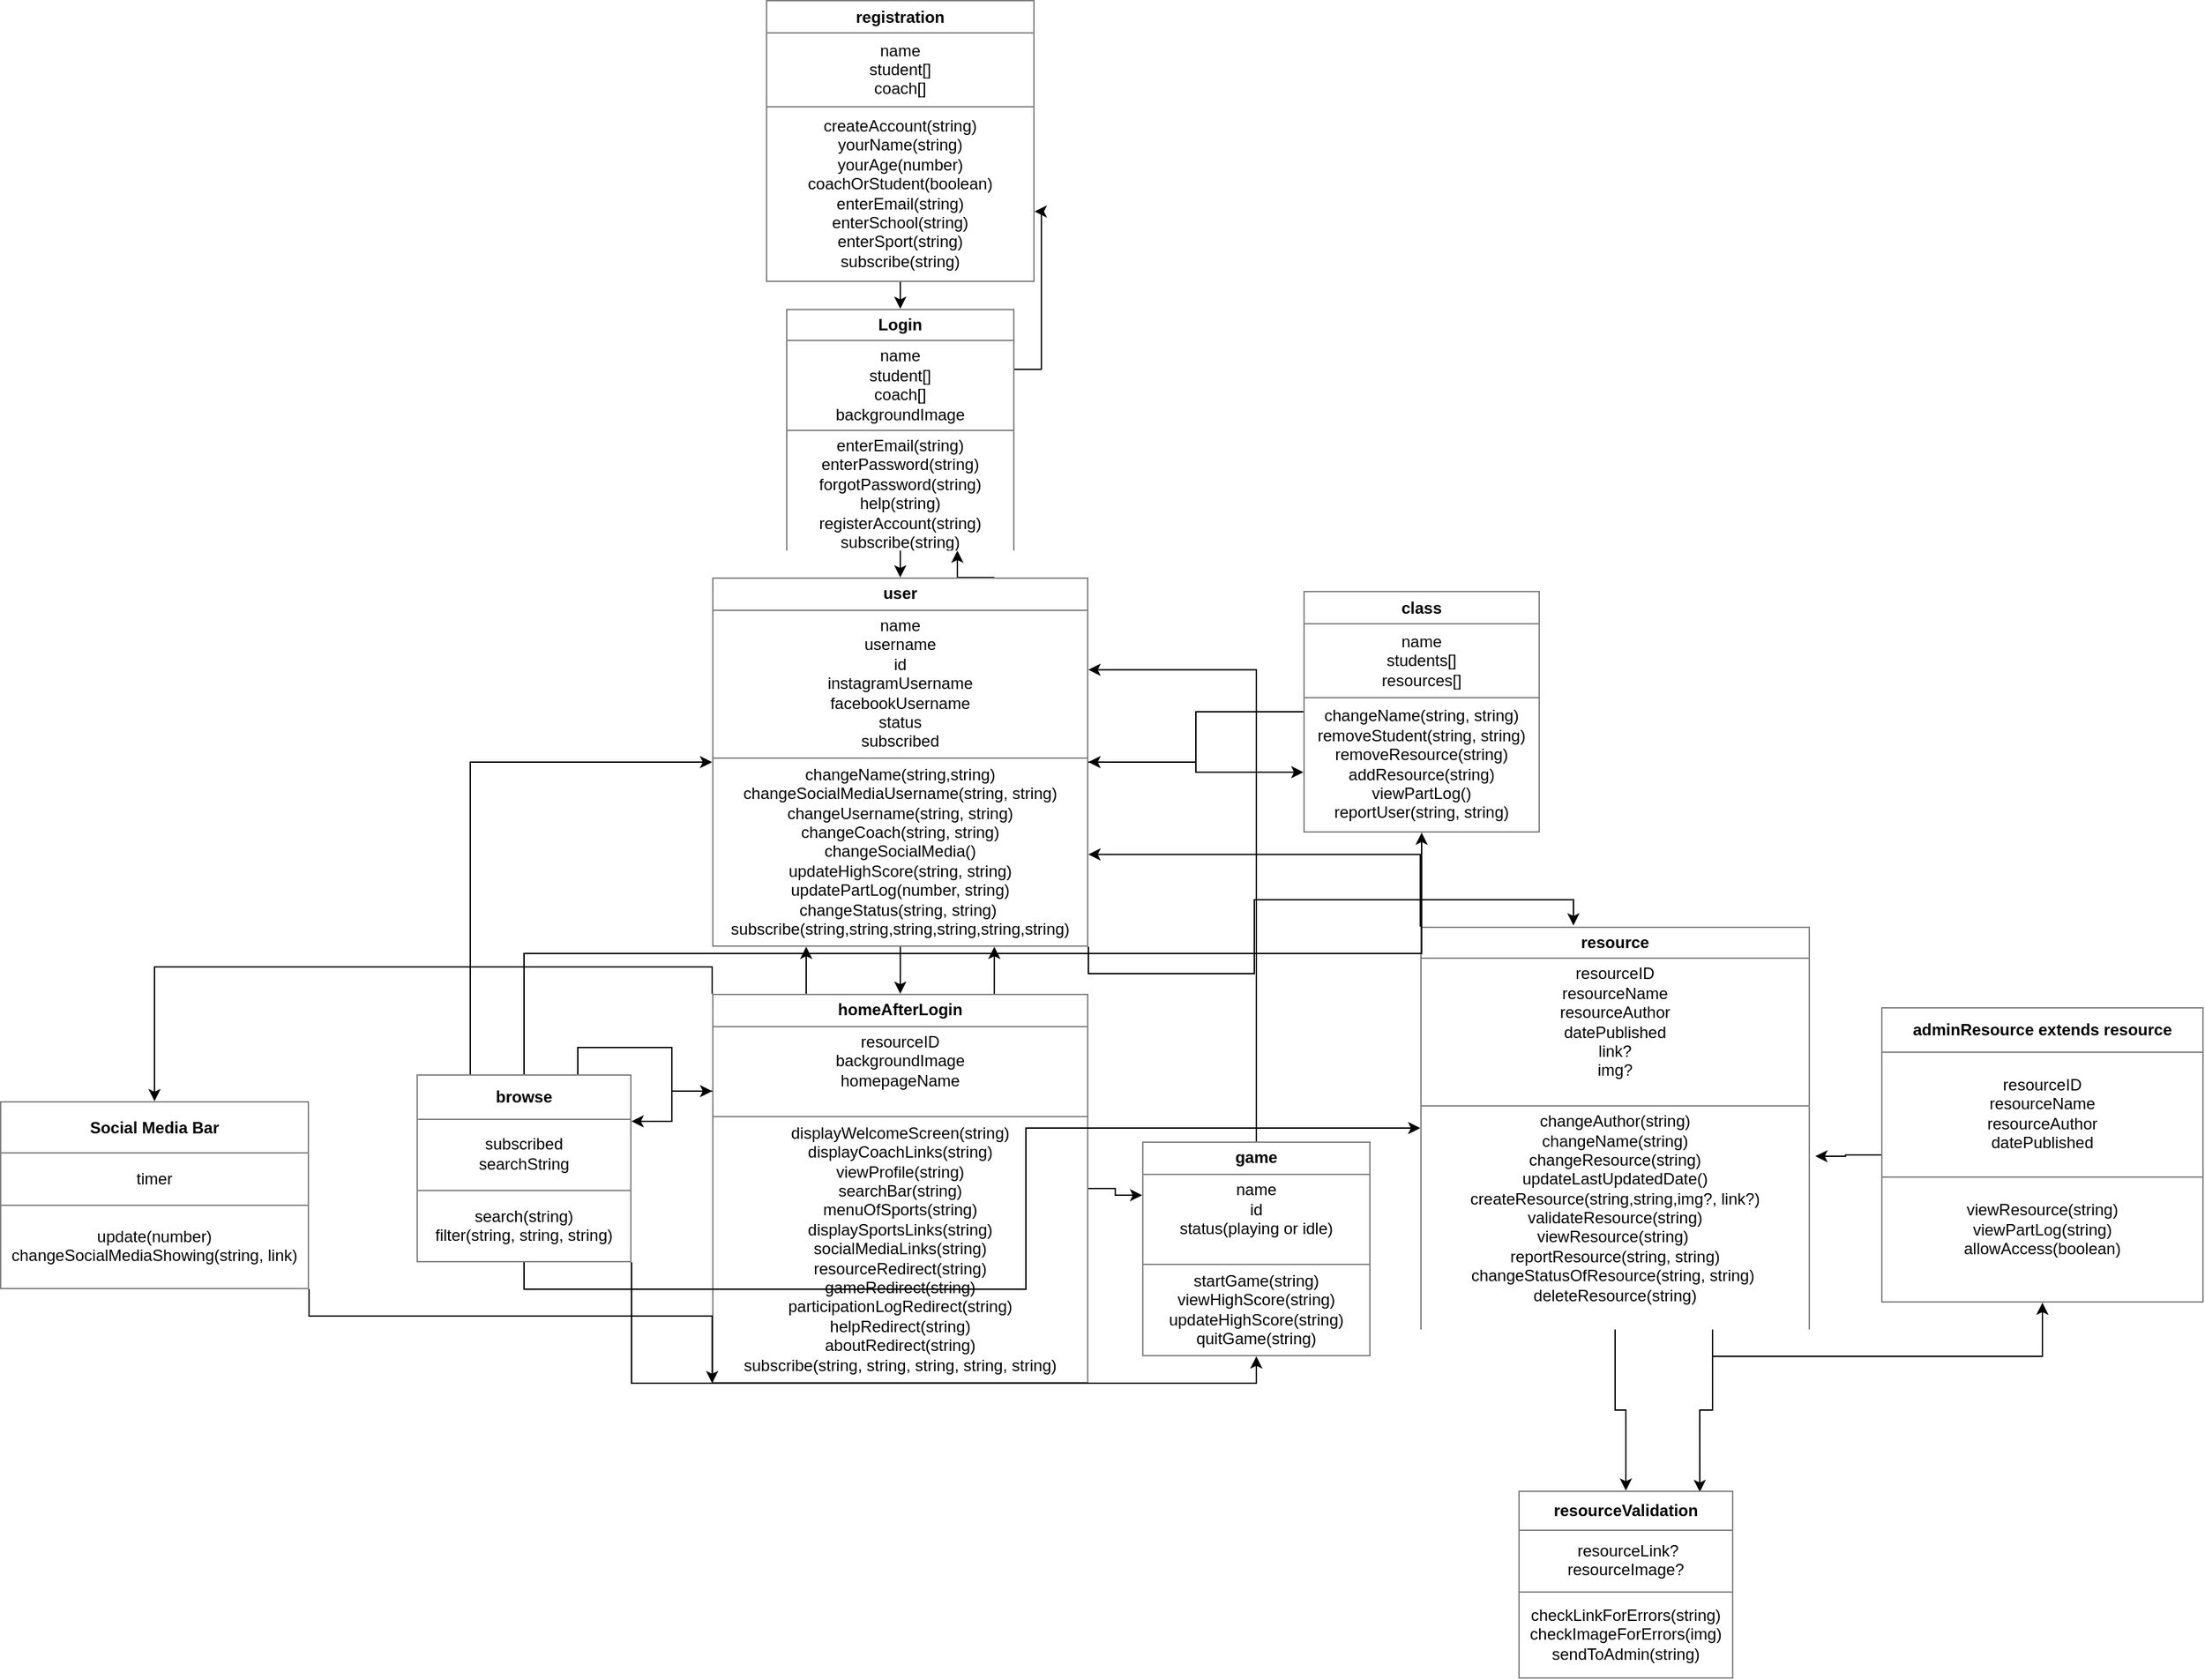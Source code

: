 <mxfile version="14.3.2" type="google"><diagram id="C5RBs43oDa-KdzZeNtuy" name="Page-1"><mxGraphModel dx="2719" dy="2415" grid="1" gridSize="10" guides="1" tooltips="1" connect="1" arrows="1" fold="1" page="1" pageScale="1" pageWidth="827" pageHeight="1169" math="0" shadow="0"><root><mxCell id="WIyWlLk6GJQsqaUBKTNV-0"/><mxCell id="WIyWlLk6GJQsqaUBKTNV-1" parent="WIyWlLk6GJQsqaUBKTNV-0"/><mxCell id="9oPojwKNbBBkSETJFmBy-24" style="edgeStyle=orthogonalEdgeStyle;rounded=0;orthogonalLoop=1;jettySize=auto;html=1;exitX=0;exitY=0;exitDx=0;exitDy=0;entryX=1;entryY=0.75;entryDx=0;entryDy=0;" edge="1" parent="WIyWlLk6GJQsqaUBKTNV-1" source="9oPojwKNbBBkSETJFmBy-1" target="9oPojwKNbBBkSETJFmBy-5"><mxGeometry relative="1" as="geometry"/></mxCell><mxCell id="9oPojwKNbBBkSETJFmBy-36" style="edgeStyle=orthogonalEdgeStyle;rounded=0;orthogonalLoop=1;jettySize=auto;html=1;exitX=0.5;exitY=1;exitDx=0;exitDy=0;entryX=0.5;entryY=0;entryDx=0;entryDy=0;" edge="1" parent="WIyWlLk6GJQsqaUBKTNV-1" source="9oPojwKNbBBkSETJFmBy-1" target="9oPojwKNbBBkSETJFmBy-4"><mxGeometry relative="1" as="geometry"/></mxCell><mxCell id="9oPojwKNbBBkSETJFmBy-37" style="edgeStyle=orthogonalEdgeStyle;rounded=0;orthogonalLoop=1;jettySize=auto;html=1;exitX=0.75;exitY=1;exitDx=0;exitDy=0;entryX=0.5;entryY=1;entryDx=0;entryDy=0;" edge="1" parent="WIyWlLk6GJQsqaUBKTNV-1" source="9oPojwKNbBBkSETJFmBy-1" target="9EYFnKi9fyLaLpU3MHGi-0"><mxGeometry relative="1" as="geometry"/></mxCell><mxCell id="9oPojwKNbBBkSETJFmBy-39" style="edgeStyle=orthogonalEdgeStyle;rounded=0;orthogonalLoop=1;jettySize=auto;html=1;exitX=0.75;exitY=1;exitDx=0;exitDy=0;entryX=0.844;entryY=0.007;entryDx=0;entryDy=0;entryPerimeter=0;" edge="1" parent="WIyWlLk6GJQsqaUBKTNV-1" source="9oPojwKNbBBkSETJFmBy-1" target="9oPojwKNbBBkSETJFmBy-4"><mxGeometry relative="1" as="geometry"/></mxCell><mxCell id="9oPojwKNbBBkSETJFmBy-1" value="&lt;table style=&quot;width: 100% ; height: 100% ; border-collapse: collapse&quot; width=&quot;100%&quot; cellpadding=&quot;4&quot; border=&quot;1&quot;&gt;&lt;tbody&gt;&lt;tr&gt;&lt;th align=&quot;center&quot;&gt;resource&lt;br&gt;&lt;/th&gt;&lt;/tr&gt;&lt;tr&gt;&lt;td align=&quot;center&quot;&gt;resourceID&lt;br&gt;resourceName&lt;br&gt;resourceAuthor&lt;br&gt;datePublished &lt;br&gt;link? &lt;br&gt;img? &lt;br&gt;&lt;br&gt;&lt;/td&gt;&lt;/tr&gt;&lt;tr&gt;&lt;td align=&quot;center&quot;&gt;changeAuthor(string)&lt;br&gt;changeName(string)&lt;br&gt;changeResource(string) &lt;br&gt;updateLastUpdatedDate() &lt;br&gt;createResource(string,string,img?, link?)&lt;br&gt;validateResource(string) &lt;br&gt;viewResource(string)&amp;nbsp; &lt;br&gt;&amp;nbsp;reportResource(string, string)&amp;nbsp; &lt;br&gt;changeStatusOfResource(string, string)&amp;nbsp; &lt;br&gt;deleteResource(string) &lt;br&gt;&lt;br&gt;&lt;br&gt;&lt;br&gt;&lt;br&gt;&lt;br&gt;&lt;br&gt;&lt;br&gt;&lt;br&gt;&lt;/td&gt;&lt;/tr&gt;&lt;/tbody&gt;&lt;/table&gt;" style="text;html=1;strokeColor=none;fillColor=none;overflow=fill;" vertex="1" parent="WIyWlLk6GJQsqaUBKTNV-1"><mxGeometry x="827" y="560" width="290" height="300" as="geometry"/></mxCell><mxCell id="9oPojwKNbBBkSETJFmBy-38" style="edgeStyle=orthogonalEdgeStyle;rounded=0;orthogonalLoop=1;jettySize=auto;html=1;exitX=0;exitY=0.5;exitDx=0;exitDy=0;entryX=1.014;entryY=0.57;entryDx=0;entryDy=0;entryPerimeter=0;" edge="1" parent="WIyWlLk6GJQsqaUBKTNV-1" source="9EYFnKi9fyLaLpU3MHGi-0" target="9oPojwKNbBBkSETJFmBy-1"><mxGeometry relative="1" as="geometry"/></mxCell><mxCell id="9EYFnKi9fyLaLpU3MHGi-0" value="&lt;table style=&quot;width: 100% ; height: 100% ; border-collapse: collapse&quot; width=&quot;100%&quot; cellpadding=&quot;4&quot; border=&quot;1&quot;&gt;&lt;tbody&gt;&lt;tr&gt;&lt;th align=&quot;center&quot;&gt;&lt;b&gt;adminResource extends resource&lt;/b&gt;&lt;/th&gt;&lt;/tr&gt;&lt;tr&gt;&lt;td align=&quot;center&quot;&gt;resourceID&lt;br&gt;resourceName&lt;br&gt;resourceAuthor&lt;br&gt;datePublished&lt;/td&gt;&lt;/tr&gt;&lt;tr&gt;&lt;td align=&quot;center&quot;&gt;viewResource(string)&lt;br&gt;viewPartLog(string)&lt;br&gt;allowAccess(boolean)&lt;br&gt;&lt;br&gt;&lt;/td&gt;&lt;/tr&gt;&lt;/tbody&gt;&lt;/table&gt;" style="text;html=1;strokeColor=none;fillColor=none;overflow=fill;" vertex="1" parent="WIyWlLk6GJQsqaUBKTNV-1"><mxGeometry x="1170" y="620" width="240" height="220" as="geometry"/></mxCell><mxCell id="9oPojwKNbBBkSETJFmBy-4" value="&lt;table style=&quot;width: 100% ; height: 100% ; border-collapse: collapse&quot; width=&quot;100%&quot; cellpadding=&quot;4&quot; border=&quot;1&quot;&gt;&lt;tbody&gt;&lt;tr&gt;&lt;th align=&quot;center&quot;&gt;resourceValidation&lt;/th&gt;&lt;/tr&gt;&lt;tr&gt;&lt;td align=&quot;center&quot;&gt;&amp;nbsp;resourceLink? &lt;br&gt;resourceImage? &lt;br&gt;&lt;/td&gt;&lt;/tr&gt;&lt;tr&gt;&lt;td align=&quot;center&quot;&gt;checkLinkForErrors(string)&lt;br&gt;checkImageForErrors(img)&lt;br&gt;sendToAdmin(string)&lt;br&gt;&lt;/td&gt;&lt;/tr&gt;&lt;/tbody&gt;&lt;/table&gt;" style="text;html=1;strokeColor=none;fillColor=none;overflow=fill;" vertex="1" parent="WIyWlLk6GJQsqaUBKTNV-1"><mxGeometry x="900" y="980" width="160" height="140" as="geometry"/></mxCell><mxCell id="9oPojwKNbBBkSETJFmBy-21" style="edgeStyle=orthogonalEdgeStyle;rounded=0;orthogonalLoop=1;jettySize=auto;html=1;exitX=0.75;exitY=0;exitDx=0;exitDy=0;entryX=0.75;entryY=1;entryDx=0;entryDy=0;" edge="1" parent="WIyWlLk6GJQsqaUBKTNV-1" source="9EYFnKi9fyLaLpU3MHGi-1" target="9oPojwKNbBBkSETJFmBy-5"><mxGeometry relative="1" as="geometry"/></mxCell><mxCell id="9oPojwKNbBBkSETJFmBy-22" style="edgeStyle=orthogonalEdgeStyle;rounded=0;orthogonalLoop=1;jettySize=auto;html=1;exitX=0.25;exitY=0;exitDx=0;exitDy=0;entryX=0.25;entryY=1;entryDx=0;entryDy=0;" edge="1" parent="WIyWlLk6GJQsqaUBKTNV-1" source="9EYFnKi9fyLaLpU3MHGi-1" target="9oPojwKNbBBkSETJFmBy-5"><mxGeometry relative="1" as="geometry"/></mxCell><mxCell id="9oPojwKNbBBkSETJFmBy-26" style="edgeStyle=orthogonalEdgeStyle;rounded=0;orthogonalLoop=1;jettySize=auto;html=1;exitX=1;exitY=0.5;exitDx=0;exitDy=0;entryX=0;entryY=0.25;entryDx=0;entryDy=0;" edge="1" parent="WIyWlLk6GJQsqaUBKTNV-1" source="9EYFnKi9fyLaLpU3MHGi-1" target="9EYFnKi9fyLaLpU3MHGi-2"><mxGeometry relative="1" as="geometry"/></mxCell><mxCell id="9oPojwKNbBBkSETJFmBy-28" style="edgeStyle=orthogonalEdgeStyle;rounded=0;orthogonalLoop=1;jettySize=auto;html=1;exitX=0;exitY=0;exitDx=0;exitDy=0;entryX=0.5;entryY=0;entryDx=0;entryDy=0;" edge="1" parent="WIyWlLk6GJQsqaUBKTNV-1" source="9EYFnKi9fyLaLpU3MHGi-1" target="9oPojwKNbBBkSETJFmBy-8"><mxGeometry relative="1" as="geometry"/></mxCell><mxCell id="9oPojwKNbBBkSETJFmBy-29" style="edgeStyle=orthogonalEdgeStyle;rounded=0;orthogonalLoop=1;jettySize=auto;html=1;exitX=0;exitY=0.25;exitDx=0;exitDy=0;entryX=1;entryY=0.25;entryDx=0;entryDy=0;" edge="1" parent="WIyWlLk6GJQsqaUBKTNV-1" source="9EYFnKi9fyLaLpU3MHGi-1" target="9oPojwKNbBBkSETJFmBy-7"><mxGeometry relative="1" as="geometry"/></mxCell><mxCell id="9EYFnKi9fyLaLpU3MHGi-1" value="&lt;table style=&quot;width: 100% ; height: 100% ; border-collapse: collapse&quot; width=&quot;100%&quot; cellpadding=&quot;4&quot; border=&quot;1&quot;&gt;&lt;tbody&gt;&lt;tr&gt;&lt;th align=&quot;center&quot;&gt;homeAfterLogin&lt;/th&gt;&lt;/tr&gt;&lt;tr&gt;&lt;td align=&quot;center&quot;&gt;resourceID&lt;br&gt;backgroundImage&lt;br&gt;homepageName&lt;br&gt;&lt;br&gt;&lt;/td&gt;&lt;/tr&gt;&lt;tr&gt;&lt;td align=&quot;center&quot;&gt;displayWelcomeScreen(string)&lt;br&gt;displayCoachLinks(string)&lt;br&gt;viewProfile(string)&lt;br&gt;searchBar(string)&lt;br&gt;menuOfSports(string)&lt;br&gt;displaySportsLinks(string)&lt;br&gt;socialMediaLinks(string)&lt;br&gt;resourceRedirect(string)&lt;br&gt;gameRedirect(string)&lt;br&gt;participationLogRedirect(string)&lt;br&gt;helpRedirect(string)&lt;br&gt;aboutRedirect(string) &lt;br&gt;subscribe(string, string, string, string, string)&lt;br&gt;&lt;/td&gt;&lt;/tr&gt;&lt;/tbody&gt;&lt;/table&gt;" style="text;html=1;strokeColor=none;fillColor=none;overflow=fill;" vertex="1" parent="WIyWlLk6GJQsqaUBKTNV-1"><mxGeometry x="300" y="610" width="280" height="290" as="geometry"/></mxCell><mxCell id="9oPojwKNbBBkSETJFmBy-18" style="edgeStyle=orthogonalEdgeStyle;rounded=0;orthogonalLoop=1;jettySize=auto;html=1;exitX=1;exitY=0.5;exitDx=0;exitDy=0;entryX=0;entryY=0.75;entryDx=0;entryDy=0;" edge="1" parent="WIyWlLk6GJQsqaUBKTNV-1" source="9oPojwKNbBBkSETJFmBy-5" target="9oPojwKNbBBkSETJFmBy-6"><mxGeometry relative="1" as="geometry"/></mxCell><mxCell id="9oPojwKNbBBkSETJFmBy-20" style="edgeStyle=orthogonalEdgeStyle;rounded=0;orthogonalLoop=1;jettySize=auto;html=1;exitX=0.75;exitY=0;exitDx=0;exitDy=0;entryX=0.75;entryY=1;entryDx=0;entryDy=0;" edge="1" parent="WIyWlLk6GJQsqaUBKTNV-1" source="9oPojwKNbBBkSETJFmBy-5" target="9EYFnKi9fyLaLpU3MHGi-4"><mxGeometry relative="1" as="geometry"/></mxCell><mxCell id="9oPojwKNbBBkSETJFmBy-23" style="edgeStyle=orthogonalEdgeStyle;rounded=0;orthogonalLoop=1;jettySize=auto;html=1;exitX=1;exitY=1;exitDx=0;exitDy=0;entryX=0.393;entryY=-0.003;entryDx=0;entryDy=0;entryPerimeter=0;" edge="1" parent="WIyWlLk6GJQsqaUBKTNV-1" source="9oPojwKNbBBkSETJFmBy-5" target="9oPojwKNbBBkSETJFmBy-1"><mxGeometry relative="1" as="geometry"/></mxCell><mxCell id="9oPojwKNbBBkSETJFmBy-25" style="edgeStyle=orthogonalEdgeStyle;rounded=0;orthogonalLoop=1;jettySize=auto;html=1;exitX=0.5;exitY=1;exitDx=0;exitDy=0;entryX=0.5;entryY=0;entryDx=0;entryDy=0;" edge="1" parent="WIyWlLk6GJQsqaUBKTNV-1" source="9oPojwKNbBBkSETJFmBy-5" target="9EYFnKi9fyLaLpU3MHGi-1"><mxGeometry relative="1" as="geometry"/></mxCell><mxCell id="9oPojwKNbBBkSETJFmBy-5" value="&lt;table style=&quot;width: 100% ; height: 100% ; border-collapse: collapse&quot; width=&quot;100%&quot; cellpadding=&quot;4&quot; border=&quot;1&quot;&gt;&lt;tbody&gt;&lt;tr&gt;&lt;th align=&quot;center&quot;&gt;user&lt;br&gt;&lt;/th&gt;&lt;/tr&gt;&lt;tr&gt;&lt;td align=&quot;center&quot;&gt;name &lt;br&gt;username&lt;br&gt;id &lt;br&gt;instagramUsername&lt;br&gt;facebookUsername &lt;br&gt;status &lt;br&gt;subscribed&lt;br&gt;&lt;/td&gt;&lt;/tr&gt;&lt;tr&gt;&lt;td align=&quot;center&quot;&gt;changeName(string,string) &lt;br&gt;changeSocialMediaUsername(string, string)&lt;br&gt;changeUsername(string, string)&lt;br&gt;changeCoach(string, string) &lt;br&gt;changeSocialMedia()&lt;br&gt;updateHighScore(string, string) &lt;br&gt;updatePartLog(number, string) &lt;br&gt;changeStatus(string, string)&amp;nbsp; &lt;br&gt;subscribe(string,string,string,string,string,string) &lt;br&gt;&lt;/td&gt;&lt;/tr&gt;&lt;/tbody&gt;&lt;/table&gt;" style="text;html=1;strokeColor=none;fillColor=none;overflow=fill;" vertex="1" parent="WIyWlLk6GJQsqaUBKTNV-1"><mxGeometry x="300" y="300" width="280" height="275" as="geometry"/></mxCell><mxCell id="9oPojwKNbBBkSETJFmBy-19" style="edgeStyle=orthogonalEdgeStyle;rounded=0;orthogonalLoop=1;jettySize=auto;html=1;exitX=0;exitY=0.5;exitDx=0;exitDy=0;" edge="1" parent="WIyWlLk6GJQsqaUBKTNV-1" source="9oPojwKNbBBkSETJFmBy-6" target="9oPojwKNbBBkSETJFmBy-5"><mxGeometry relative="1" as="geometry"/></mxCell><mxCell id="9oPojwKNbBBkSETJFmBy-6" value="&lt;table style=&quot;width: 100% ; height: 100% ; border-collapse: collapse&quot; width=&quot;100%&quot; cellpadding=&quot;4&quot; border=&quot;1&quot;&gt;&lt;tbody&gt;&lt;tr&gt;&lt;th align=&quot;center&quot;&gt;class&lt;br&gt;&lt;/th&gt;&lt;/tr&gt;&lt;tr&gt;&lt;td align=&quot;center&quot;&gt;name&lt;br&gt;students[]&lt;br&gt;resources[]&lt;br&gt;&lt;/td&gt;&lt;/tr&gt;&lt;tr&gt;&lt;td align=&quot;center&quot;&gt;changeName(string, string)&lt;br&gt;removeStudent(string, string)&lt;br&gt;removeResource(string) &lt;br&gt;addResource(string) &lt;br&gt;viewPartLog() &lt;br&gt;reportUser(string, string)&lt;br&gt;&lt;/td&gt;&lt;/tr&gt;&lt;/tbody&gt;&lt;/table&gt;" style="text;html=1;strokeColor=none;fillColor=none;overflow=fill;" vertex="1" parent="WIyWlLk6GJQsqaUBKTNV-1"><mxGeometry x="740" y="310" width="176" height="180" as="geometry"/></mxCell><mxCell id="9oPojwKNbBBkSETJFmBy-27" style="edgeStyle=orthogonalEdgeStyle;rounded=0;orthogonalLoop=1;jettySize=auto;html=1;exitX=0.5;exitY=0;exitDx=0;exitDy=0;entryX=1;entryY=0.25;entryDx=0;entryDy=0;" edge="1" parent="WIyWlLk6GJQsqaUBKTNV-1" source="9EYFnKi9fyLaLpU3MHGi-2" target="9oPojwKNbBBkSETJFmBy-5"><mxGeometry relative="1" as="geometry"/></mxCell><mxCell id="9EYFnKi9fyLaLpU3MHGi-2" value="&lt;table border=&quot;1&quot; width=&quot;100%&quot; cellpadding=&quot;4&quot; style=&quot;width: 100% ; height: 100% ; border-collapse: collapse&quot;&gt;&lt;tbody&gt;&lt;tr&gt;&lt;th align=&quot;center&quot;&gt;game&lt;/th&gt;&lt;/tr&gt;&lt;tr&gt;&lt;td align=&quot;center&quot;&gt;name&lt;br&gt;id&lt;br&gt;status(playing or idle)&lt;br&gt;&lt;br&gt;&lt;/td&gt;&lt;/tr&gt;&lt;tr&gt;&lt;td align=&quot;center&quot;&gt;startGame(string)&lt;br&gt;viewHighScore(string)&lt;br&gt;updateHighScore(string)&lt;br&gt;quitGame(string)&lt;/td&gt;&lt;/tr&gt;&lt;/tbody&gt;&lt;/table&gt;" style="text;html=1;strokeColor=none;fillColor=none;overflow=fill;" vertex="1" parent="WIyWlLk6GJQsqaUBKTNV-1"><mxGeometry x="620" y="720" width="170" height="160" as="geometry"/></mxCell><mxCell id="9oPojwKNbBBkSETJFmBy-16" style="edgeStyle=orthogonalEdgeStyle;rounded=0;orthogonalLoop=1;jettySize=auto;html=1;exitX=0.5;exitY=1;exitDx=0;exitDy=0;entryX=0.5;entryY=0;entryDx=0;entryDy=0;" edge="1" parent="WIyWlLk6GJQsqaUBKTNV-1" source="9EYFnKi9fyLaLpU3MHGi-3" target="9EYFnKi9fyLaLpU3MHGi-4"><mxGeometry relative="1" as="geometry"/></mxCell><mxCell id="9EYFnKi9fyLaLpU3MHGi-3" value="&lt;table border=&quot;1&quot; width=&quot;100%&quot; cellpadding=&quot;4&quot; style=&quot;width: 100% ; height: 100% ; border-collapse: collapse&quot;&gt;&lt;tbody&gt;&lt;tr&gt;&lt;th align=&quot;center&quot;&gt;registration&lt;/th&gt;&lt;/tr&gt;&lt;tr&gt;&lt;td align=&quot;center&quot;&gt;name&lt;br&gt;student[]&lt;br&gt;coach[]&lt;/td&gt;&lt;/tr&gt;&lt;tr&gt;&lt;td align=&quot;center&quot;&gt;createAccount(string)&lt;br&gt;yourName(string)&lt;br&gt;yourAge(number)&lt;br&gt;coachOrStudent(boolean)&lt;br&gt;enterEmail(string)&lt;br&gt;enterSchool(string)&lt;br&gt;enterSport(string)&lt;br&gt;subscribe(string)&lt;/td&gt;&lt;/tr&gt;&lt;/tbody&gt;&lt;/table&gt;" style="text;html=1;strokeColor=none;fillColor=none;overflow=fill;" vertex="1" parent="WIyWlLk6GJQsqaUBKTNV-1"><mxGeometry x="340" y="-130" width="200" height="210" as="geometry"/></mxCell><mxCell id="9oPojwKNbBBkSETJFmBy-31" style="edgeStyle=orthogonalEdgeStyle;rounded=0;orthogonalLoop=1;jettySize=auto;html=1;exitX=0.25;exitY=0;exitDx=0;exitDy=0;entryX=0;entryY=0.5;entryDx=0;entryDy=0;" edge="1" parent="WIyWlLk6GJQsqaUBKTNV-1" source="9oPojwKNbBBkSETJFmBy-7" target="9oPojwKNbBBkSETJFmBy-5"><mxGeometry relative="1" as="geometry"/></mxCell><mxCell id="9oPojwKNbBBkSETJFmBy-32" style="edgeStyle=orthogonalEdgeStyle;rounded=0;orthogonalLoop=1;jettySize=auto;html=1;exitX=0.5;exitY=0;exitDx=0;exitDy=0;entryX=0.5;entryY=1;entryDx=0;entryDy=0;" edge="1" parent="WIyWlLk6GJQsqaUBKTNV-1" source="9oPojwKNbBBkSETJFmBy-7" target="9oPojwKNbBBkSETJFmBy-6"><mxGeometry relative="1" as="geometry"/></mxCell><mxCell id="9oPojwKNbBBkSETJFmBy-33" style="edgeStyle=orthogonalEdgeStyle;rounded=0;orthogonalLoop=1;jettySize=auto;html=1;exitX=0.75;exitY=0;exitDx=0;exitDy=0;entryX=0;entryY=0.25;entryDx=0;entryDy=0;" edge="1" parent="WIyWlLk6GJQsqaUBKTNV-1" source="9oPojwKNbBBkSETJFmBy-7" target="9EYFnKi9fyLaLpU3MHGi-1"><mxGeometry relative="1" as="geometry"/></mxCell><mxCell id="9oPojwKNbBBkSETJFmBy-34" style="edgeStyle=orthogonalEdgeStyle;rounded=0;orthogonalLoop=1;jettySize=auto;html=1;exitX=1;exitY=1;exitDx=0;exitDy=0;entryX=0.5;entryY=1;entryDx=0;entryDy=0;" edge="1" parent="WIyWlLk6GJQsqaUBKTNV-1" source="9oPojwKNbBBkSETJFmBy-7" target="9EYFnKi9fyLaLpU3MHGi-2"><mxGeometry relative="1" as="geometry"/></mxCell><mxCell id="9oPojwKNbBBkSETJFmBy-35" style="edgeStyle=orthogonalEdgeStyle;rounded=0;orthogonalLoop=1;jettySize=auto;html=1;exitX=0.5;exitY=1;exitDx=0;exitDy=0;entryX=0;entryY=0.5;entryDx=0;entryDy=0;" edge="1" parent="WIyWlLk6GJQsqaUBKTNV-1" source="9oPojwKNbBBkSETJFmBy-7" target="9oPojwKNbBBkSETJFmBy-1"><mxGeometry relative="1" as="geometry"/></mxCell><mxCell id="9oPojwKNbBBkSETJFmBy-7" value="&lt;table style=&quot;width: 100% ; height: 100% ; border-collapse: collapse&quot; width=&quot;100%&quot; cellpadding=&quot;4&quot; border=&quot;1&quot;&gt;&lt;tbody&gt;&lt;tr&gt;&lt;th align=&quot;center&quot;&gt;browse&lt;br&gt;&lt;/th&gt;&lt;/tr&gt;&lt;tr&gt;&lt;td align=&quot;center&quot;&gt;subscribed &lt;br&gt;searchString &lt;br&gt;&lt;/td&gt;&lt;/tr&gt;&lt;tr&gt;&lt;td align=&quot;center&quot;&gt;search(string) &lt;br&gt;filter(string, string, string)&lt;br&gt;&lt;/td&gt;&lt;/tr&gt;&lt;/tbody&gt;&lt;/table&gt;" style="text;html=1;strokeColor=none;fillColor=none;overflow=fill;" vertex="1" parent="WIyWlLk6GJQsqaUBKTNV-1"><mxGeometry x="80" y="670" width="160" height="140" as="geometry"/></mxCell><mxCell id="9oPojwKNbBBkSETJFmBy-30" style="edgeStyle=orthogonalEdgeStyle;rounded=0;orthogonalLoop=1;jettySize=auto;html=1;exitX=1;exitY=1;exitDx=0;exitDy=0;entryX=0;entryY=1;entryDx=0;entryDy=0;" edge="1" parent="WIyWlLk6GJQsqaUBKTNV-1" source="9oPojwKNbBBkSETJFmBy-8" target="9EYFnKi9fyLaLpU3MHGi-1"><mxGeometry relative="1" as="geometry"/></mxCell><mxCell id="9oPojwKNbBBkSETJFmBy-8" value="&lt;table style=&quot;width: 100% ; height: 100% ; border-collapse: collapse&quot; width=&quot;100%&quot; cellpadding=&quot;4&quot; border=&quot;1&quot;&gt;&lt;tbody&gt;&lt;tr&gt;&lt;th align=&quot;center&quot;&gt;Social Media Bar&lt;br&gt;&lt;/th&gt;&lt;/tr&gt;&lt;tr&gt;&lt;td align=&quot;center&quot;&gt;timer&lt;br&gt;&lt;/td&gt;&lt;/tr&gt;&lt;tr&gt;&lt;td align=&quot;center&quot;&gt;update(number)&lt;br&gt;changeSocialMediaShowing(string, link)&lt;br&gt;&lt;/td&gt;&lt;/tr&gt;&lt;/tbody&gt;&lt;/table&gt;" style="text;html=1;strokeColor=none;fillColor=none;overflow=fill;" vertex="1" parent="WIyWlLk6GJQsqaUBKTNV-1"><mxGeometry x="-230" y="690" width="230" height="140" as="geometry"/></mxCell><mxCell id="9oPojwKNbBBkSETJFmBy-17" style="edgeStyle=orthogonalEdgeStyle;rounded=0;orthogonalLoop=1;jettySize=auto;html=1;exitX=0.5;exitY=1;exitDx=0;exitDy=0;entryX=0.5;entryY=0;entryDx=0;entryDy=0;" edge="1" parent="WIyWlLk6GJQsqaUBKTNV-1" source="9EYFnKi9fyLaLpU3MHGi-4" target="9oPojwKNbBBkSETJFmBy-5"><mxGeometry relative="1" as="geometry"/></mxCell><mxCell id="9oPojwKNbBBkSETJFmBy-40" style="edgeStyle=orthogonalEdgeStyle;rounded=0;orthogonalLoop=1;jettySize=auto;html=1;exitX=1;exitY=0.25;exitDx=0;exitDy=0;entryX=1;entryY=0.75;entryDx=0;entryDy=0;" edge="1" parent="WIyWlLk6GJQsqaUBKTNV-1" source="9EYFnKi9fyLaLpU3MHGi-4" target="9EYFnKi9fyLaLpU3MHGi-3"><mxGeometry relative="1" as="geometry"/></mxCell><mxCell id="9EYFnKi9fyLaLpU3MHGi-4" value="&lt;table border=&quot;1&quot; width=&quot;100%&quot; cellpadding=&quot;4&quot; style=&quot;width: 100% ; height: 100% ; border-collapse: collapse&quot;&gt;&lt;tbody&gt;&lt;tr&gt;&lt;th align=&quot;center&quot;&gt;Login&lt;/th&gt;&lt;/tr&gt;&lt;tr&gt;&lt;td align=&quot;center&quot;&gt;name&lt;br&gt;student[]&lt;br&gt;coach[]&lt;br&gt;backgroundImage&lt;/td&gt;&lt;/tr&gt;&lt;tr&gt;&lt;td align=&quot;center&quot;&gt;enterEmail(string)&lt;br&gt;enterPassword(string)&lt;br&gt;forgotPassword(string)&lt;br&gt;help(string)&lt;br&gt;registerAccount(string)&lt;br&gt;subscribe(string)&lt;/td&gt;&lt;/tr&gt;&lt;/tbody&gt;&lt;/table&gt;" style="text;html=1;strokeColor=none;fillColor=none;overflow=fill;" vertex="1" parent="WIyWlLk6GJQsqaUBKTNV-1"><mxGeometry x="355" y="100" width="170" height="180" as="geometry"/></mxCell></root></mxGraphModel></diagram></mxfile>